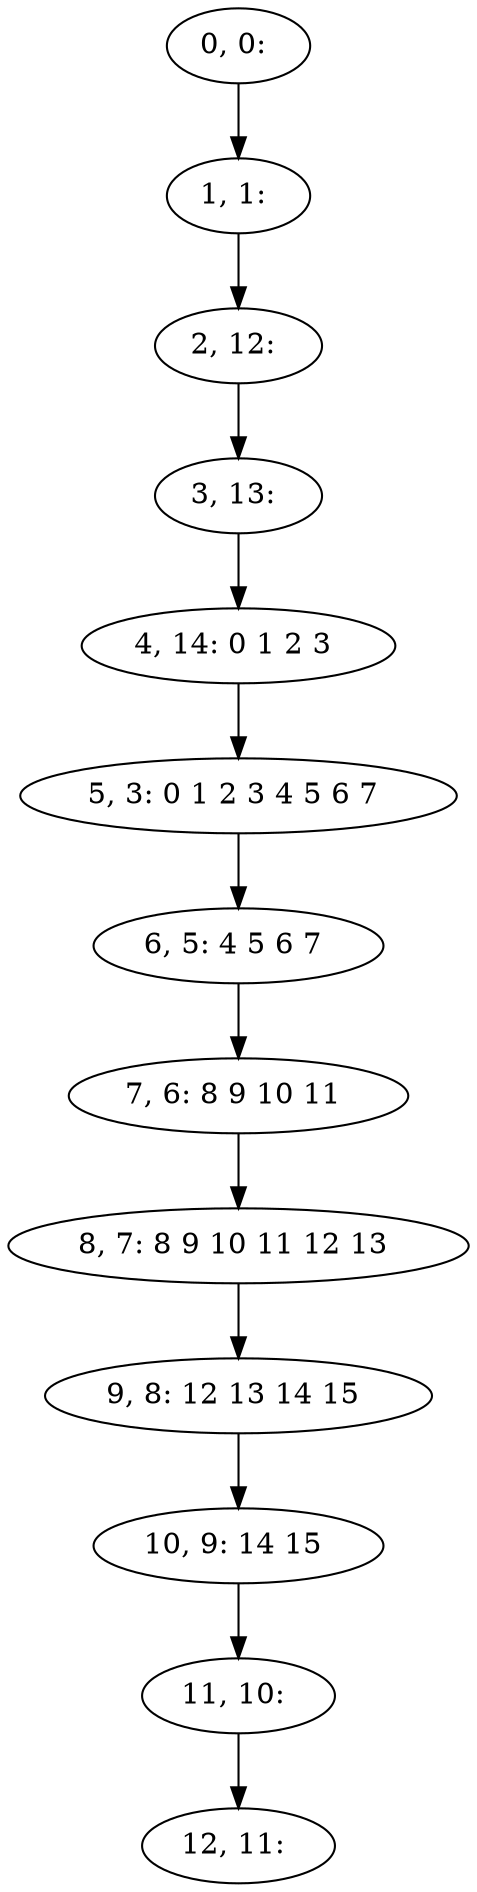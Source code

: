 digraph G {
0[label="0, 0: "];
1[label="1, 1: "];
2[label="2, 12: "];
3[label="3, 13: "];
4[label="4, 14: 0 1 2 3 "];
5[label="5, 3: 0 1 2 3 4 5 6 7 "];
6[label="6, 5: 4 5 6 7 "];
7[label="7, 6: 8 9 10 11 "];
8[label="8, 7: 8 9 10 11 12 13 "];
9[label="9, 8: 12 13 14 15 "];
10[label="10, 9: 14 15 "];
11[label="11, 10: "];
12[label="12, 11: "];
0->1 ;
1->2 ;
2->3 ;
3->4 ;
4->5 ;
5->6 ;
6->7 ;
7->8 ;
8->9 ;
9->10 ;
10->11 ;
11->12 ;
}
